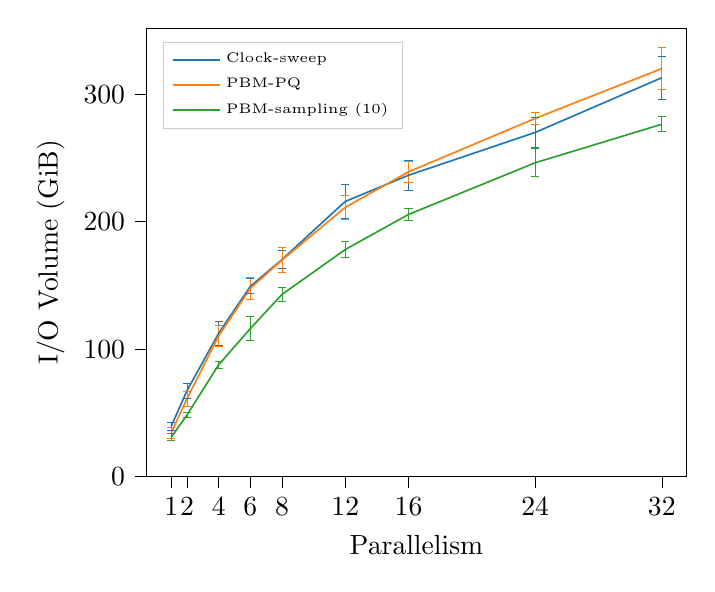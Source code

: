 % This file was created with tikzplotlib v0.10.1.
\begin{tikzpicture}

\definecolor{darkgray176}{RGB}{176,176,176}
\definecolor{darkorange25512714}{RGB}{255,127,14}
\definecolor{forestgreen4416044}{RGB}{44,160,44}
\definecolor{lightgray204}{RGB}{204,204,204}
\definecolor{steelblue31119180}{RGB}{31,119,180}

\begin{axis}[
legend cell align={left},
legend style={
  font=\tiny,
  fill opacity=0.8,
  draw opacity=1,
  text opacity=1,
  at={(0.03,0.97)},
  anchor=north west,
  draw=lightgray204
},
tick align=outside,
tick pos=left,
%title={IO volume vs parallelism - HDD Sequential Scan Microbenchmarks},
x grid style={darkgray176},
xlabel={Parallelism},
xtick=data,
xmin=-0.55, xmax=33.55,
xtick style={color=black},
y grid style={darkgray176},
ylabel={I/O Volume (GiB)},
ymin=0, ymax=351.848,
ytick style={color=black}
]
\path [draw=steelblue31119180, line width=0.3px]
(axis cs:1,36.082)
--(axis cs:1,42.739);

\path [draw=steelblue31119180, line width=0.3px]
(axis cs:2,61.659)
--(axis cs:2,73.281);

\path [draw=steelblue31119180, line width=0.3px]
(axis cs:4,102.719)
--(axis cs:4,122.133);

\path [draw=steelblue31119180, line width=0.3px]
(axis cs:6,143.335)
--(axis cs:6,155.247);

\path [draw=steelblue31119180, line width=0.3px]
(axis cs:8,163.398)
--(axis cs:8,177.197);

\path [draw=steelblue31119180, line width=0.3px]
(axis cs:12,202.406)
--(axis cs:12,229.406);

\path [draw=steelblue31119180, line width=0.3px]
(axis cs:16,224.771)
--(axis cs:16,248.183);

\path [draw=steelblue31119180, line width=0.3px]
(axis cs:24,258.66)
--(axis cs:24,281.459);

\path [draw=steelblue31119180, line width=0.3px]
(axis cs:32,296.033)
--(axis cs:32,329.98);

\addplot [line width=0.3px, steelblue31119180, mark=-, mark size=1.5, mark options={solid}, only marks, forget plot]
table {%
1 36.082
2 61.659
4 102.719
6 143.335
8 163.398
12 202.406
16 224.771
24 258.66
32 296.033
};
\addplot [line width=0.3px, steelblue31119180, mark=-, mark size=1.5, mark options={solid}, only marks, forget plot]
table {%
1 42.739
2 73.281
4 122.133
6 155.247
8 177.197
12 229.406
16 248.183
24 281.459
32 329.98
};
\path [draw=darkorange25512714, line width=0.3px]
(axis cs:1,29.982)
--(axis cs:1,38.398);

\path [draw=darkorange25512714, line width=0.3px]
(axis cs:2,55.396)
--(axis cs:2,66.921);

\path [draw=darkorange25512714, line width=0.3px]
(axis cs:4,101.735)
--(axis cs:4,118.959);

\path [draw=darkorange25512714, line width=0.3px]
(axis cs:6,138.863)
--(axis cs:6,156.421);

\path [draw=darkorange25512714, line width=0.3px]
(axis cs:8,159.931)
--(axis cs:8,179.81);

\path [draw=darkorange25512714, line width=0.3px]
(axis cs:12,201.974)
--(axis cs:12,220.515);

\path [draw=darkorange25512714, line width=0.3px]
(axis cs:16,230.656)
--(axis cs:16,247.605);

\path [draw=darkorange25512714, line width=0.3px]
(axis cs:24,276.167)
--(axis cs:24,285.955);

\path [draw=darkorange25512714, line width=0.3px]
(axis cs:32,303.888)
--(axis cs:32,336.431);

\addplot [line width=0.3px, darkorange25512714, mark=-, mark size=1.5, mark options={solid}, only marks, forget plot]
table {%
1 29.982
2 55.396
4 101.735
6 138.863
8 159.931
12 201.974
16 230.656
24 276.167
32 303.888
};
\addplot [line width=0.3px, darkorange25512714, mark=-, mark size=1.5, mark options={solid}, only marks, forget plot]
table {%
1 38.398
2 66.921
4 118.959
6 156.421
8 179.81
12 220.515
16 247.605
24 285.955
32 336.431
};
\path [draw=forestgreen4416044, line width=0.3px]
(axis cs:1,28.078)
--(axis cs:1,33.513);

\path [draw=forestgreen4416044, line width=0.3px]
(axis cs:2,46.166)
--(axis cs:2,50.544);

\path [draw=forestgreen4416044, line width=0.3px]
(axis cs:4,85.077)
--(axis cs:4,90.37);

\path [draw=forestgreen4416044, line width=0.3px]
(axis cs:6,106.822)
--(axis cs:6,125.423);

\path [draw=forestgreen4416044, line width=0.3px]
(axis cs:8,137.731)
--(axis cs:8,148.126);

\path [draw=forestgreen4416044, line width=0.3px]
(axis cs:12,171.723)
--(axis cs:12,184.619);

\path [draw=forestgreen4416044, line width=0.3px]
(axis cs:16,200.765)
--(axis cs:16,210.694);

\path [draw=forestgreen4416044, line width=0.3px]
(axis cs:24,235.267)
--(axis cs:24,257.204);

\path [draw=forestgreen4416044, line width=0.3px]
(axis cs:32,270.484)
--(axis cs:32,282.499);

\addplot [line width=0.3px, forestgreen4416044, mark=-, mark size=1.5, mark options={solid}, only marks, forget plot]
table {%
1 28.078
2 46.166
4 85.077
6 106.822
8 137.731
12 171.723
16 200.765
24 235.267
32 270.484
};
\addplot [line width=0.3px, forestgreen4416044, mark=-, mark size=1.5, mark options={solid}, only marks, forget plot]
table {%
1 33.513
2 50.544
4 90.37
6 125.423
8 148.126
12 184.619
16 210.694
24 257.204
32 282.499
};
\addplot [semithick, steelblue31119180]
table {%
1 39.41
2 67.47
4 112.426
6 149.291
8 170.298
12 215.906
16 236.477
24 270.059
32 313.006
};
\addlegendentry{Clock-sweep}
\addplot [semithick, darkorange25512714]
table {%
1 34.19
2 61.159
4 110.347
6 147.642
8 169.87
12 211.245
16 239.131
24 281.061
32 320.159
};
\addlegendentry{PBM-PQ}
\addplot [semithick, forestgreen4416044]
table {%
1 30.796
2 48.355
4 87.723
6 116.123
8 142.929
12 178.171
16 205.729
24 246.236
32 276.491
};
\addlegendentry{PBM-sampling (10)}
\end{axis}

\end{tikzpicture}

